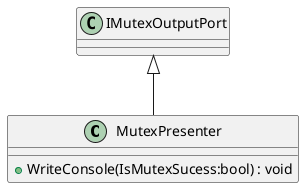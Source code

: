 @startuml
class MutexPresenter {
    + WriteConsole(IsMutexSucess:bool) : void
}
IMutexOutputPort <|-- MutexPresenter
@enduml
